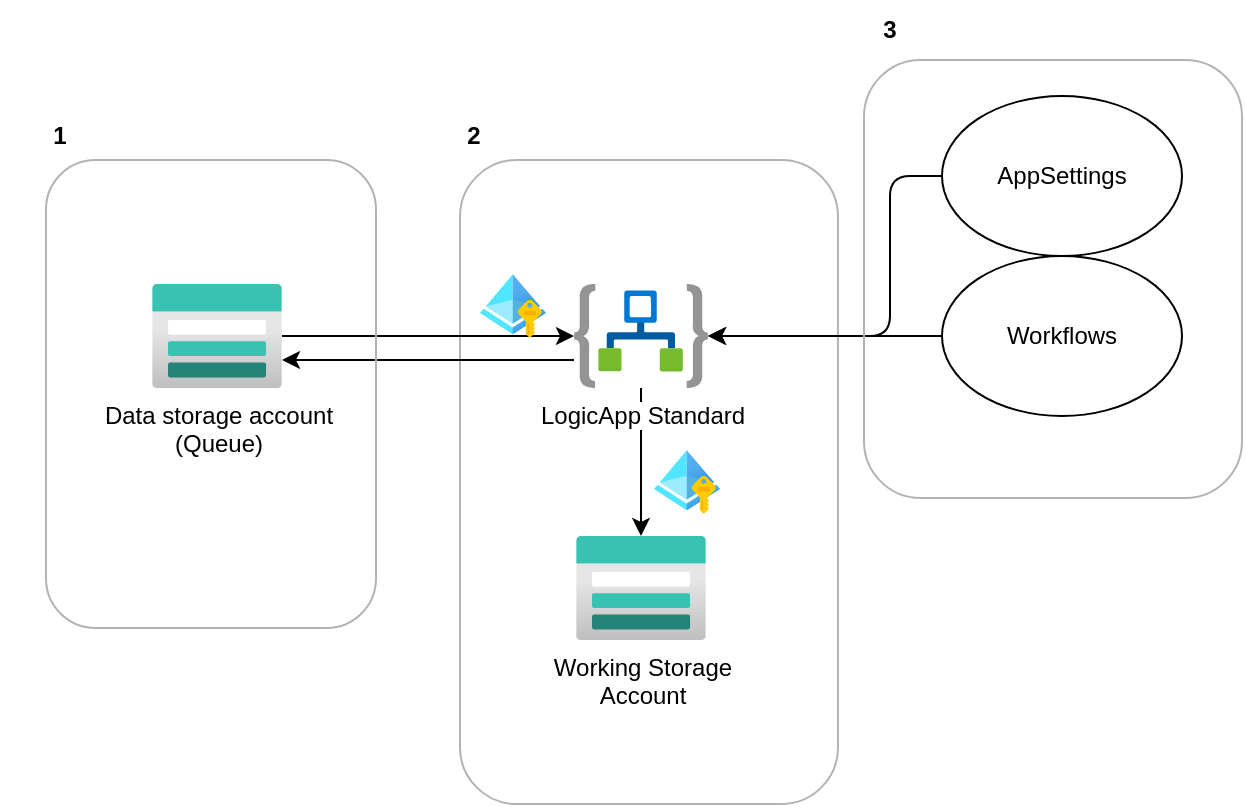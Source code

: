 <mxfile version="28.2.5">
  <diagram name="Overview" id="xMKzCziyLwDH7uehKYuq">
    <mxGraphModel dx="1188" dy="701" grid="0" gridSize="10" guides="1" tooltips="1" connect="1" arrows="1" fold="1" page="0" pageScale="1" pageWidth="850" pageHeight="1100" math="0" shadow="0">
      <root>
        <mxCell id="0" />
        <mxCell id="1" parent="0" />
        <mxCell id="YMT2BxH6UNFQMz35lL0E-11" value="" style="rounded=1;whiteSpace=wrap;html=1;fillColor=none;strokeColor=#B3B3B3;" vertex="1" parent="1">
          <mxGeometry x="326" y="292" width="189" height="322" as="geometry" />
        </mxCell>
        <mxCell id="YMT2BxH6UNFQMz35lL0E-5" style="edgeStyle=orthogonalEdgeStyle;rounded=0;orthogonalLoop=1;jettySize=auto;html=1;" edge="1" parent="1" source="YMT2BxH6UNFQMz35lL0E-1" target="YMT2BxH6UNFQMz35lL0E-3">
          <mxGeometry relative="1" as="geometry" />
        </mxCell>
        <mxCell id="YMT2BxH6UNFQMz35lL0E-1" value="Data storage account&lt;br&gt;(Queue)" style="image;aspect=fixed;html=1;points=[];align=center;fontSize=12;image=img/lib/azure2/storage/Storage_Accounts.svg;" vertex="1" parent="1">
          <mxGeometry x="172" y="354" width="65" height="52" as="geometry" />
        </mxCell>
        <mxCell id="YMT2BxH6UNFQMz35lL0E-2" value="Working Storage&lt;br&gt;Account" style="image;aspect=fixed;html=1;points=[];align=center;fontSize=12;image=img/lib/azure2/storage/Storage_Accounts.svg;" vertex="1" parent="1">
          <mxGeometry x="384" y="480" width="65" height="52" as="geometry" />
        </mxCell>
        <mxCell id="YMT2BxH6UNFQMz35lL0E-4" style="edgeStyle=orthogonalEdgeStyle;rounded=0;orthogonalLoop=1;jettySize=auto;html=1;" edge="1" parent="1" source="YMT2BxH6UNFQMz35lL0E-3" target="YMT2BxH6UNFQMz35lL0E-1">
          <mxGeometry relative="1" as="geometry">
            <Array as="points">
              <mxPoint x="313" y="392" />
              <mxPoint x="313" y="392" />
            </Array>
          </mxGeometry>
        </mxCell>
        <mxCell id="YMT2BxH6UNFQMz35lL0E-6" style="edgeStyle=orthogonalEdgeStyle;rounded=0;orthogonalLoop=1;jettySize=auto;html=1;" edge="1" parent="1" source="YMT2BxH6UNFQMz35lL0E-3" target="YMT2BxH6UNFQMz35lL0E-2">
          <mxGeometry relative="1" as="geometry" />
        </mxCell>
        <mxCell id="YMT2BxH6UNFQMz35lL0E-3" value="LogicApp Standard" style="image;aspect=fixed;html=1;points=[];align=center;fontSize=12;image=img/lib/azure2/integration/Logic_Apps.svg;" vertex="1" parent="1">
          <mxGeometry x="383" y="354" width="67" height="52" as="geometry" />
        </mxCell>
        <mxCell id="YMT2BxH6UNFQMz35lL0E-7" value="" style="image;aspect=fixed;html=1;points=[];align=center;fontSize=12;image=img/lib/azure2/identity/Managed_Identities.svg;" vertex="1" parent="1">
          <mxGeometry x="336" y="349" width="32.97" height="32" as="geometry" />
        </mxCell>
        <mxCell id="YMT2BxH6UNFQMz35lL0E-8" value="" style="image;aspect=fixed;html=1;points=[];align=center;fontSize=12;image=img/lib/azure2/identity/Managed_Identities.svg;" vertex="1" parent="1">
          <mxGeometry x="423" y="437" width="32.97" height="32" as="geometry" />
        </mxCell>
        <mxCell id="YMT2BxH6UNFQMz35lL0E-9" value="" style="rounded=1;whiteSpace=wrap;html=1;fillColor=none;strokeColor=#B3B3B3;" vertex="1" parent="1">
          <mxGeometry x="119" y="292" width="165" height="234" as="geometry" />
        </mxCell>
        <mxCell id="YMT2BxH6UNFQMz35lL0E-10" value="&lt;b&gt;1&lt;/b&gt;" style="text;html=1;align=center;verticalAlign=middle;whiteSpace=wrap;rounded=0;strokeColor=none;" vertex="1" parent="1">
          <mxGeometry x="96" y="265" width="60" height="30" as="geometry" />
        </mxCell>
        <mxCell id="YMT2BxH6UNFQMz35lL0E-12" value="&lt;b&gt;2&lt;/b&gt;" style="text;html=1;align=center;verticalAlign=middle;whiteSpace=wrap;rounded=0;strokeColor=none;" vertex="1" parent="1">
          <mxGeometry x="303" y="265" width="60" height="30" as="geometry" />
        </mxCell>
        <mxCell id="YMT2BxH6UNFQMz35lL0E-16" style="edgeStyle=orthogonalEdgeStyle;rounded=1;orthogonalLoop=1;jettySize=auto;html=1;curved=0;" edge="1" parent="1" source="YMT2BxH6UNFQMz35lL0E-13" target="YMT2BxH6UNFQMz35lL0E-3">
          <mxGeometry relative="1" as="geometry">
            <Array as="points">
              <mxPoint x="541" y="300" />
              <mxPoint x="541" y="380" />
            </Array>
          </mxGeometry>
        </mxCell>
        <mxCell id="YMT2BxH6UNFQMz35lL0E-13" value="AppSettings" style="ellipse;whiteSpace=wrap;html=1;" vertex="1" parent="1">
          <mxGeometry x="567" y="260" width="120" height="80" as="geometry" />
        </mxCell>
        <mxCell id="YMT2BxH6UNFQMz35lL0E-17" style="edgeStyle=orthogonalEdgeStyle;rounded=1;orthogonalLoop=1;jettySize=auto;html=1;curved=0;" edge="1" parent="1" source="YMT2BxH6UNFQMz35lL0E-14" target="YMT2BxH6UNFQMz35lL0E-3">
          <mxGeometry relative="1" as="geometry" />
        </mxCell>
        <mxCell id="YMT2BxH6UNFQMz35lL0E-14" value="Workflows" style="ellipse;whiteSpace=wrap;html=1;" vertex="1" parent="1">
          <mxGeometry x="567" y="340" width="120" height="80" as="geometry" />
        </mxCell>
        <mxCell id="YMT2BxH6UNFQMz35lL0E-18" value="" style="rounded=1;whiteSpace=wrap;html=1;fillColor=none;strokeColor=#B3B3B3;" vertex="1" parent="1">
          <mxGeometry x="528" y="242" width="189" height="219" as="geometry" />
        </mxCell>
        <mxCell id="YMT2BxH6UNFQMz35lL0E-19" value="&lt;b&gt;3&lt;/b&gt;" style="text;html=1;align=center;verticalAlign=middle;whiteSpace=wrap;rounded=0;strokeColor=none;" vertex="1" parent="1">
          <mxGeometry x="511" y="212" width="60" height="30" as="geometry" />
        </mxCell>
      </root>
    </mxGraphModel>
  </diagram>
</mxfile>

